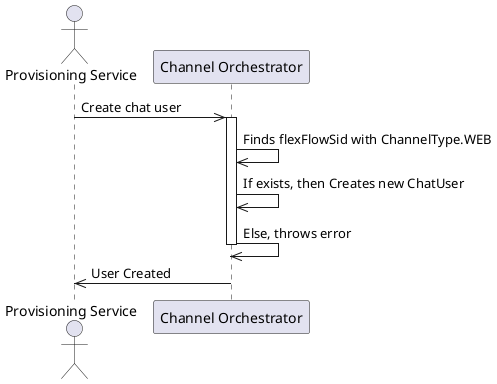 @startuml

actor "Provisioning Service" as UPS
participant "Channel Orchestrator" as CO

UPS ->> CO: Create chat user
activate CO
CO ->> CO: Finds flexFlowSid with ChannelType.WEB
CO ->> CO: If exists, then Creates new ChatUser
CO ->> CO: Else, throws error
deactivate CO
CO ->> UPS: User Created

@enduml
